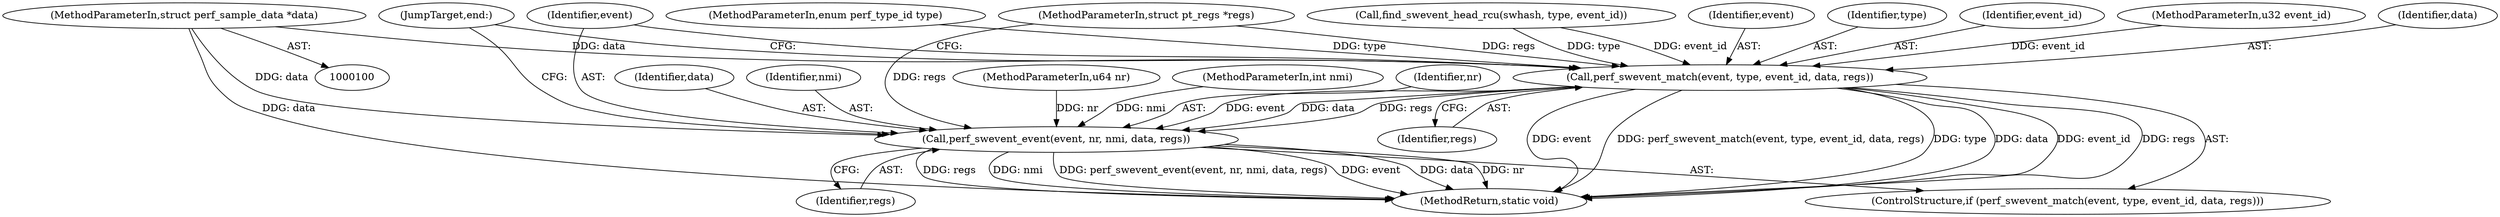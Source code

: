 digraph "1_linux_a8b0ca17b80e92faab46ee7179ba9e99ccb61233_55@pointer" {
"1000105" [label="(MethodParameterIn,struct perf_sample_data *data)"];
"1000130" [label="(Call,perf_swevent_match(event, type, event_id, data, regs))"];
"1000136" [label="(Call,perf_swevent_event(event, nr, nmi, data, regs))"];
"1000142" [label="(JumpTarget,end:)"];
"1000137" [label="(Identifier,event)"];
"1000130" [label="(Call,perf_swevent_match(event, type, event_id, data, regs))"];
"1000140" [label="(Identifier,data)"];
"1000144" [label="(MethodReturn,static void)"];
"1000105" [label="(MethodParameterIn,struct perf_sample_data *data)"];
"1000101" [label="(MethodParameterIn,enum perf_type_id type)"];
"1000135" [label="(Identifier,regs)"];
"1000139" [label="(Identifier,nmi)"];
"1000106" [label="(MethodParameterIn,struct pt_regs *regs)"];
"1000136" [label="(Call,perf_swevent_event(event, nr, nmi, data, regs))"];
"1000103" [label="(MethodParameterIn,u64 nr)"];
"1000120" [label="(Call,find_swevent_head_rcu(swhash, type, event_id))"];
"1000131" [label="(Identifier,event)"];
"1000132" [label="(Identifier,type)"];
"1000133" [label="(Identifier,event_id)"];
"1000141" [label="(Identifier,regs)"];
"1000104" [label="(MethodParameterIn,int nmi)"];
"1000102" [label="(MethodParameterIn,u32 event_id)"];
"1000134" [label="(Identifier,data)"];
"1000138" [label="(Identifier,nr)"];
"1000129" [label="(ControlStructure,if (perf_swevent_match(event, type, event_id, data, regs)))"];
"1000105" -> "1000100"  [label="AST: "];
"1000105" -> "1000144"  [label="DDG: data"];
"1000105" -> "1000130"  [label="DDG: data"];
"1000105" -> "1000136"  [label="DDG: data"];
"1000130" -> "1000129"  [label="AST: "];
"1000130" -> "1000135"  [label="CFG: "];
"1000131" -> "1000130"  [label="AST: "];
"1000132" -> "1000130"  [label="AST: "];
"1000133" -> "1000130"  [label="AST: "];
"1000134" -> "1000130"  [label="AST: "];
"1000135" -> "1000130"  [label="AST: "];
"1000137" -> "1000130"  [label="CFG: "];
"1000142" -> "1000130"  [label="CFG: "];
"1000130" -> "1000144"  [label="DDG: event"];
"1000130" -> "1000144"  [label="DDG: perf_swevent_match(event, type, event_id, data, regs)"];
"1000130" -> "1000144"  [label="DDG: type"];
"1000130" -> "1000144"  [label="DDG: data"];
"1000130" -> "1000144"  [label="DDG: event_id"];
"1000130" -> "1000144"  [label="DDG: regs"];
"1000120" -> "1000130"  [label="DDG: type"];
"1000120" -> "1000130"  [label="DDG: event_id"];
"1000101" -> "1000130"  [label="DDG: type"];
"1000102" -> "1000130"  [label="DDG: event_id"];
"1000106" -> "1000130"  [label="DDG: regs"];
"1000130" -> "1000136"  [label="DDG: event"];
"1000130" -> "1000136"  [label="DDG: data"];
"1000130" -> "1000136"  [label="DDG: regs"];
"1000136" -> "1000129"  [label="AST: "];
"1000136" -> "1000141"  [label="CFG: "];
"1000137" -> "1000136"  [label="AST: "];
"1000138" -> "1000136"  [label="AST: "];
"1000139" -> "1000136"  [label="AST: "];
"1000140" -> "1000136"  [label="AST: "];
"1000141" -> "1000136"  [label="AST: "];
"1000142" -> "1000136"  [label="CFG: "];
"1000136" -> "1000144"  [label="DDG: data"];
"1000136" -> "1000144"  [label="DDG: nr"];
"1000136" -> "1000144"  [label="DDG: regs"];
"1000136" -> "1000144"  [label="DDG: nmi"];
"1000136" -> "1000144"  [label="DDG: perf_swevent_event(event, nr, nmi, data, regs)"];
"1000136" -> "1000144"  [label="DDG: event"];
"1000103" -> "1000136"  [label="DDG: nr"];
"1000104" -> "1000136"  [label="DDG: nmi"];
"1000106" -> "1000136"  [label="DDG: regs"];
}
